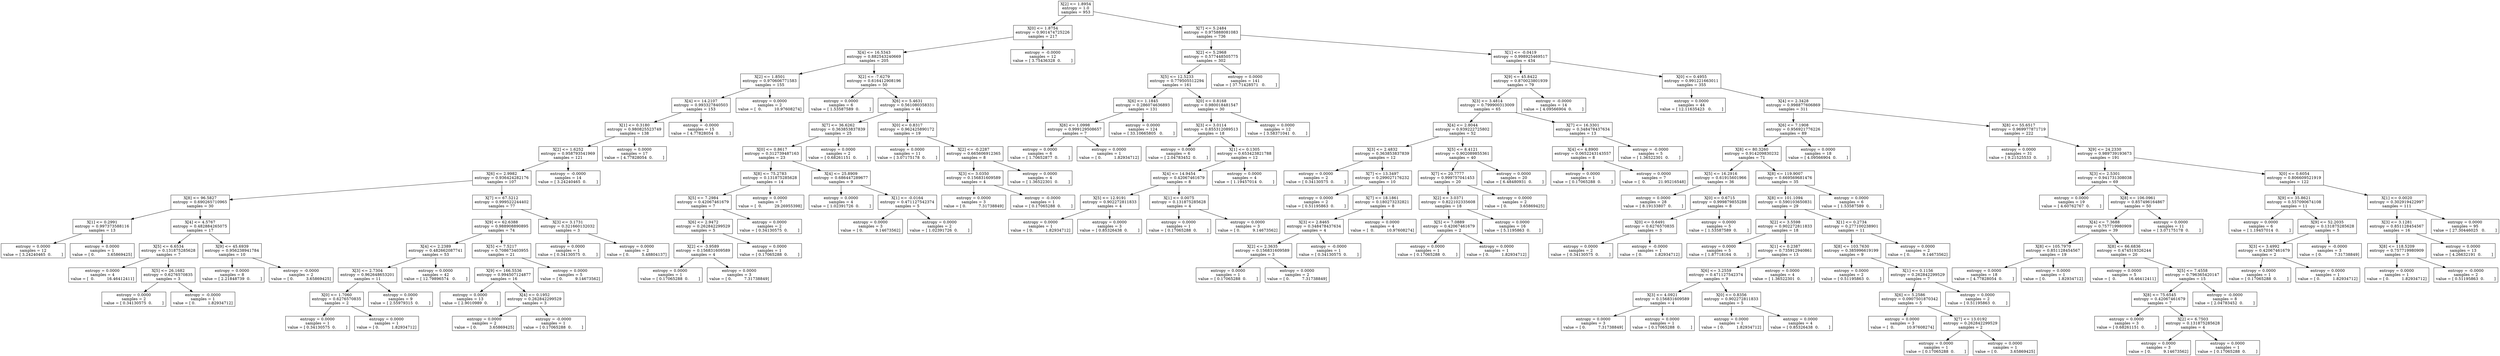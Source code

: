 digraph Tree {
0 [label="X[2] <= 1.8954\nentropy = 1.0\nsamples = 953", shape="box"] ;
1 [label="X[0] <= 1.8754\nentropy = 0.901474725226\nsamples = 217", shape="box"] ;
0 -> 1 ;
2 [label="X[4] <= 16.5343\nentropy = 0.882543240669\nsamples = 205", shape="box"] ;
1 -> 2 ;
3 [label="X[2] <= 1.8501\nentropy = 0.970606771583\nsamples = 155", shape="box"] ;
2 -> 3 ;
4 [label="X[4] <= 14.2107\nentropy = 0.993327840503\nsamples = 153", shape="box"] ;
3 -> 4 ;
5 [label="X[1] <= 0.3180\nentropy = 0.980825523749\nsamples = 138", shape="box"] ;
4 -> 5 ;
6 [label="X[2] <= 1.6252\nentropy = 0.958793541969\nsamples = 121", shape="box"] ;
5 -> 6 ;
7 [label="X[6] <= 2.9982\nentropy = 0.936424282176\nsamples = 107", shape="box"] ;
6 -> 7 ;
8 [label="X[8] <= 96.5827\nentropy = 0.690265710965\nsamples = 30", shape="box"] ;
7 -> 8 ;
9 [label="X[1] <= 0.2991\nentropy = 0.997373588116\nsamples = 13", shape="box"] ;
8 -> 9 ;
10 [label="entropy = 0.0000\nsamples = 12\nvalue = [ 3.24240465  0.        ]", shape="box"] ;
9 -> 10 ;
11 [label="entropy = 0.0000\nsamples = 1\nvalue = [ 0.          3.65869425]", shape="box"] ;
9 -> 11 ;
12 [label="X[4] <= 4.5767\nentropy = 0.482884265075\nsamples = 17", shape="box"] ;
8 -> 12 ;
13 [label="X[5] <= 6.6534\nentropy = 0.131875285628\nsamples = 7", shape="box"] ;
12 -> 13 ;
14 [label="entropy = 0.0000\nsamples = 4\nvalue = [  0.          16.46412411]", shape="box"] ;
13 -> 14 ;
15 [label="X[5] <= 26.1682\nentropy = 0.6276570835\nsamples = 3", shape="box"] ;
13 -> 15 ;
16 [label="entropy = 0.0000\nsamples = 2\nvalue = [ 0.34130575  0.        ]", shape="box"] ;
15 -> 16 ;
17 [label="entropy = -0.0000\nsamples = 1\nvalue = [ 0.          1.82934712]", shape="box"] ;
15 -> 17 ;
18 [label="X[9] <= 45.6939\nentropy = 0.956238941784\nsamples = 10", shape="box"] ;
12 -> 18 ;
19 [label="entropy = 0.0000\nsamples = 8\nvalue = [ 2.21848739  0.        ]", shape="box"] ;
18 -> 19 ;
20 [label="entropy = -0.0000\nsamples = 2\nvalue = [ 0.          3.65869425]", shape="box"] ;
18 -> 20 ;
21 [label="X[7] <= 67.5212\nentropy = 0.999522244402\nsamples = 77", shape="box"] ;
7 -> 21 ;
22 [label="X[9] <= 62.6388\nentropy = 0.988908890895\nsamples = 74", shape="box"] ;
21 -> 22 ;
23 [label="X[4] <= 2.2389\nentropy = 0.482662087741\nsamples = 53", shape="box"] ;
22 -> 23 ;
24 [label="X[3] <= 2.7304\nentropy = 0.962648653201\nsamples = 11", shape="box"] ;
23 -> 24 ;
25 [label="X[0] <= 1.7060\nentropy = 0.6276570835\nsamples = 2", shape="box"] ;
24 -> 25 ;
26 [label="entropy = 0.0000\nsamples = 1\nvalue = [ 0.34130575  0.        ]", shape="box"] ;
25 -> 26 ;
27 [label="entropy = 0.0000\nsamples = 1\nvalue = [ 0.          1.82934712]", shape="box"] ;
25 -> 27 ;
28 [label="entropy = 0.0000\nsamples = 9\nvalue = [ 2.55979315  0.        ]", shape="box"] ;
24 -> 28 ;
29 [label="entropy = 0.0000\nsamples = 42\nvalue = [ 12.79896574   0.        ]", shape="box"] ;
23 -> 29 ;
30 [label="X[5] <= 7.5217\nentropy = 0.708673403955\nsamples = 21", shape="box"] ;
22 -> 30 ;
31 [label="X[9] <= 166.5536\nentropy = 0.994507124877\nsamples = 16", shape="box"] ;
30 -> 31 ;
32 [label="entropy = 0.0000\nsamples = 13\nvalue = [ 2.9010989  0.       ]", shape="box"] ;
31 -> 32 ;
33 [label="X[4] <= 0.1952\nentropy = 0.262842299529\nsamples = 3", shape="box"] ;
31 -> 33 ;
34 [label="entropy = 0.0000\nsamples = 2\nvalue = [ 0.          3.65869425]", shape="box"] ;
33 -> 34 ;
35 [label="entropy = -0.0000\nsamples = 1\nvalue = [ 0.17065288  0.        ]", shape="box"] ;
33 -> 35 ;
36 [label="entropy = 0.0000\nsamples = 5\nvalue = [ 0.          9.14673562]", shape="box"] ;
30 -> 36 ;
37 [label="X[3] <= 3.1731\nentropy = 0.321660132032\nsamples = 3", shape="box"] ;
21 -> 37 ;
38 [label="entropy = 0.0000\nsamples = 1\nvalue = [ 0.34130575  0.        ]", shape="box"] ;
37 -> 38 ;
39 [label="entropy = 0.0000\nsamples = 2\nvalue = [ 0.          5.48804137]", shape="box"] ;
37 -> 39 ;
40 [label="entropy = -0.0000\nsamples = 14\nvalue = [ 3.24240465  0.        ]", shape="box"] ;
6 -> 40 ;
41 [label="entropy = 0.0000\nsamples = 17\nvalue = [ 4.77828054  0.        ]", shape="box"] ;
5 -> 41 ;
42 [label="entropy = -0.0000\nsamples = 15\nvalue = [ 4.77828054  0.        ]", shape="box"] ;
4 -> 42 ;
43 [label="entropy = 0.0000\nsamples = 2\nvalue = [  0.          10.97608274]", shape="box"] ;
3 -> 43 ;
44 [label="X[2] <= -7.6279\nentropy = 0.616412908196\nsamples = 50", shape="box"] ;
2 -> 44 ;
45 [label="entropy = 0.0000\nsamples = 6\nvalue = [ 1.53587589  0.        ]", shape="box"] ;
44 -> 45 ;
46 [label="X[6] <= 5.4631\nentropy = 0.561080358331\nsamples = 44", shape="box"] ;
44 -> 46 ;
47 [label="X[7] <= 36.6262\nentropy = 0.363853837839\nsamples = 25", shape="box"] ;
46 -> 47 ;
48 [label="X[0] <= 0.8617\nentropy = 0.312739487163\nsamples = 23", shape="box"] ;
47 -> 48 ;
49 [label="X[8] <= 75.2783\nentropy = 0.131875285628\nsamples = 14", shape="box"] ;
48 -> 49 ;
50 [label="X[5] <= 7.2984\nentropy = 0.42067461679\nsamples = 7", shape="box"] ;
49 -> 50 ;
51 [label="X[6] <= 2.9472\nentropy = 0.262842299529\nsamples = 5", shape="box"] ;
50 -> 51 ;
52 [label="X[2] <= -3.9589\nentropy = 0.156831609589\nsamples = 4", shape="box"] ;
51 -> 52 ;
53 [label="entropy = 0.0000\nsamples = 1\nvalue = [ 0.17065288  0.        ]", shape="box"] ;
52 -> 53 ;
54 [label="entropy = 0.0000\nsamples = 3\nvalue = [ 0.          7.31738849]", shape="box"] ;
52 -> 54 ;
55 [label="entropy = 0.0000\nsamples = 1\nvalue = [ 0.17065288  0.        ]", shape="box"] ;
51 -> 55 ;
56 [label="entropy = 0.0000\nsamples = 2\nvalue = [ 0.34130575  0.        ]", shape="box"] ;
50 -> 56 ;
57 [label="entropy = 0.0000\nsamples = 7\nvalue = [  0.          29.26955398]", shape="box"] ;
49 -> 57 ;
58 [label="X[4] <= 25.8909\nentropy = 0.686447289677\nsamples = 9", shape="box"] ;
48 -> 58 ;
59 [label="entropy = 0.0000\nsamples = 4\nvalue = [ 1.02391726  0.        ]", shape="box"] ;
58 -> 59 ;
60 [label="X[1] <= -0.0164\nentropy = 0.471127542374\nsamples = 5", shape="box"] ;
58 -> 60 ;
61 [label="entropy = 0.0000\nsamples = 3\nvalue = [ 0.          9.14673562]", shape="box"] ;
60 -> 61 ;
62 [label="entropy = 0.0000\nsamples = 2\nvalue = [ 1.02391726  0.        ]", shape="box"] ;
60 -> 62 ;
63 [label="entropy = 0.0000\nsamples = 2\nvalue = [ 0.68261151  0.        ]", shape="box"] ;
47 -> 63 ;
64 [label="X[0] <= 0.8317\nentropy = 0.962425890172\nsamples = 19", shape="box"] ;
46 -> 64 ;
65 [label="entropy = 0.0000\nsamples = 11\nvalue = [ 3.07175178  0.        ]", shape="box"] ;
64 -> 65 ;
66 [label="X[2] <= -0.2287\nentropy = 0.665606912365\nsamples = 8", shape="box"] ;
64 -> 66 ;
67 [label="X[3] <= 3.0350\nentropy = 0.156831609589\nsamples = 4", shape="box"] ;
66 -> 67 ;
68 [label="entropy = 0.0000\nsamples = 3\nvalue = [ 0.          7.31738849]", shape="box"] ;
67 -> 68 ;
69 [label="entropy = -0.0000\nsamples = 1\nvalue = [ 0.17065288  0.        ]", shape="box"] ;
67 -> 69 ;
70 [label="entropy = 0.0000\nsamples = 4\nvalue = [ 1.36522301  0.        ]", shape="box"] ;
66 -> 70 ;
71 [label="entropy = -0.0000\nsamples = 12\nvalue = [ 3.75436328  0.        ]", shape="box"] ;
1 -> 71 ;
72 [label="X[7] <= 5.2484\nentropy = 0.975888081083\nsamples = 736", shape="box"] ;
0 -> 72 ;
73 [label="X[2] <= 5.2968\nentropy = 0.577448505775\nsamples = 302", shape="box"] ;
72 -> 73 ;
74 [label="X[5] <= 12.5233\nentropy = 0.779505512294\nsamples = 161", shape="box"] ;
73 -> 74 ;
75 [label="X[6] <= 1.1845\nentropy = 0.286074636893\nsamples = 131", shape="box"] ;
74 -> 75 ;
76 [label="X[6] <= 1.0998\nentropy = 0.999129508657\nsamples = 7", shape="box"] ;
75 -> 76 ;
77 [label="entropy = 0.0000\nsamples = 6\nvalue = [ 1.70652877  0.        ]", shape="box"] ;
76 -> 77 ;
78 [label="entropy = 0.0000\nsamples = 1\nvalue = [ 0.          1.82934712]", shape="box"] ;
76 -> 78 ;
79 [label="entropy = 0.0000\nsamples = 124\nvalue = [ 33.10665805   0.        ]", shape="box"] ;
75 -> 79 ;
80 [label="X[0] <= 0.8168\nentropy = 0.980018481547\nsamples = 30", shape="box"] ;
74 -> 80 ;
81 [label="X[3] <= 3.0114\nentropy = 0.855312089513\nsamples = 18", shape="box"] ;
80 -> 81 ;
82 [label="entropy = 0.0000\nsamples = 6\nvalue = [ 2.04783452  0.        ]", shape="box"] ;
81 -> 82 ;
83 [label="X[1] <= 0.1305\nentropy = 0.653423821788\nsamples = 12", shape="box"] ;
81 -> 83 ;
84 [label="X[4] <= 14.9454\nentropy = 0.42067461679\nsamples = 8", shape="box"] ;
83 -> 84 ;
85 [label="X[5] <= 12.9191\nentropy = 0.902272811833\nsamples = 4", shape="box"] ;
84 -> 85 ;
86 [label="entropy = 0.0000\nsamples = 1\nvalue = [ 0.          1.82934712]", shape="box"] ;
85 -> 86 ;
87 [label="entropy = 0.0000\nsamples = 3\nvalue = [ 0.85326438  0.        ]", shape="box"] ;
85 -> 87 ;
88 [label="X[1] <= 0.0075\nentropy = 0.131875285628\nsamples = 4", shape="box"] ;
84 -> 88 ;
89 [label="entropy = 0.0000\nsamples = 1\nvalue = [ 0.17065288  0.        ]", shape="box"] ;
88 -> 89 ;
90 [label="entropy = 0.0000\nsamples = 3\nvalue = [ 0.          9.14673562]", shape="box"] ;
88 -> 90 ;
91 [label="entropy = 0.0000\nsamples = 4\nvalue = [ 1.19457014  0.        ]", shape="box"] ;
83 -> 91 ;
92 [label="entropy = 0.0000\nsamples = 12\nvalue = [ 3.58371041  0.        ]", shape="box"] ;
80 -> 92 ;
93 [label="entropy = 0.0000\nsamples = 141\nvalue = [ 37.71428571   0.        ]", shape="box"] ;
73 -> 93 ;
94 [label="X[1] <= -0.0419\nentropy = 0.998925469517\nsamples = 434", shape="box"] ;
72 -> 94 ;
95 [label="X[9] <= 45.8422\nentropy = 0.870023801939\nsamples = 79", shape="box"] ;
94 -> 95 ;
96 [label="X[3] <= 3.4814\nentropy = 0.799900313009\nsamples = 65", shape="box"] ;
95 -> 96 ;
97 [label="X[4] <= 2.8044\nentropy = 0.939222725802\nsamples = 52", shape="box"] ;
96 -> 97 ;
98 [label="X[3] <= 2.4832\nentropy = 0.363853837839\nsamples = 12", shape="box"] ;
97 -> 98 ;
99 [label="entropy = 0.0000\nsamples = 2\nvalue = [ 0.34130575  0.        ]", shape="box"] ;
98 -> 99 ;
100 [label="X[7] <= 13.3497\nentropy = 0.299027176232\nsamples = 10", shape="box"] ;
98 -> 100 ;
101 [label="entropy = 0.0000\nsamples = 2\nvalue = [ 0.51195863  0.        ]", shape="box"] ;
100 -> 101 ;
102 [label="X[7] <= 18.1861\nentropy = 0.180273232821\nsamples = 8", shape="box"] ;
100 -> 102 ;
103 [label="X[3] <= 2.8465\nentropy = 0.348478437634\nsamples = 4", shape="box"] ;
102 -> 103 ;
104 [label="X[2] <= 2.3635\nentropy = 0.156831609589\nsamples = 3", shape="box"] ;
103 -> 104 ;
105 [label="entropy = 0.0000\nsamples = 1\nvalue = [ 0.17065288  0.        ]", shape="box"] ;
104 -> 105 ;
106 [label="entropy = 0.0000\nsamples = 2\nvalue = [ 0.          7.31738849]", shape="box"] ;
104 -> 106 ;
107 [label="entropy = -0.0000\nsamples = 1\nvalue = [ 0.34130575  0.        ]", shape="box"] ;
103 -> 107 ;
108 [label="entropy = 0.0000\nsamples = 4\nvalue = [  0.          10.97608274]", shape="box"] ;
102 -> 108 ;
109 [label="X[5] <= 8.4121\nentropy = 0.902089855361\nsamples = 40", shape="box"] ;
97 -> 109 ;
110 [label="X[7] <= 20.7777\nentropy = 0.999757041453\nsamples = 20", shape="box"] ;
109 -> 110 ;
111 [label="X[2] <= 3.0371\nentropy = 0.822102335608\nsamples = 18", shape="box"] ;
110 -> 111 ;
112 [label="X[5] <= 7.0889\nentropy = 0.42067461679\nsamples = 2", shape="box"] ;
111 -> 112 ;
113 [label="entropy = 0.0000\nsamples = 1\nvalue = [ 0.17065288  0.        ]", shape="box"] ;
112 -> 113 ;
114 [label="entropy = 0.0000\nsamples = 1\nvalue = [ 0.          1.82934712]", shape="box"] ;
112 -> 114 ;
115 [label="entropy = 0.0000\nsamples = 16\nvalue = [ 5.1195863  0.       ]", shape="box"] ;
111 -> 115 ;
116 [label="entropy = 0.0000\nsamples = 2\nvalue = [ 0.          3.65869425]", shape="box"] ;
110 -> 116 ;
117 [label="entropy = 0.0000\nsamples = 20\nvalue = [ 6.48480931  0.        ]", shape="box"] ;
109 -> 117 ;
118 [label="X[7] <= 16.3301\nentropy = 0.348478437634\nsamples = 13", shape="box"] ;
96 -> 118 ;
119 [label="X[4] <= 4.8900\nentropy = 0.0652243143557\nsamples = 8", shape="box"] ;
118 -> 119 ;
120 [label="entropy = 0.0000\nsamples = 1\nvalue = [ 0.17065288  0.        ]", shape="box"] ;
119 -> 120 ;
121 [label="entropy = 0.0000\nsamples = 7\nvalue = [  0.          21.95216548]", shape="box"] ;
119 -> 121 ;
122 [label="entropy = -0.0000\nsamples = 5\nvalue = [ 1.36522301  0.        ]", shape="box"] ;
118 -> 122 ;
123 [label="entropy = -0.0000\nsamples = 14\nvalue = [ 4.09566904  0.        ]", shape="box"] ;
95 -> 123 ;
124 [label="X[0] <= 0.4955\nentropy = 0.991221663011\nsamples = 355", shape="box"] ;
94 -> 124 ;
125 [label="entropy = 0.0000\nsamples = 44\nvalue = [ 12.11635423   0.        ]", shape="box"] ;
124 -> 125 ;
126 [label="X[4] <= 2.3428\nentropy = 0.998877606869\nsamples = 311", shape="box"] ;
124 -> 126 ;
127 [label="X[6] <= 7.1908\nentropy = 0.956921776226\nsamples = 89", shape="box"] ;
126 -> 127 ;
128 [label="X[8] <= 80.3260\nentropy = 0.914209830232\nsamples = 71", shape="box"] ;
127 -> 128 ;
129 [label="X[5] <= 16.2916\nentropy = 0.61915601966\nsamples = 36", shape="box"] ;
128 -> 129 ;
130 [label="entropy = 0.0000\nsamples = 28\nvalue = [ 8.19133807  0.        ]", shape="box"] ;
129 -> 130 ;
131 [label="X[0] <= 0.6715\nentropy = 0.999879855288\nsamples = 8", shape="box"] ;
129 -> 131 ;
132 [label="X[0] <= 0.6491\nentropy = 0.6276570835\nsamples = 3", shape="box"] ;
131 -> 132 ;
133 [label="entropy = 0.0000\nsamples = 2\nvalue = [ 0.34130575  0.        ]", shape="box"] ;
132 -> 133 ;
134 [label="entropy = -0.0000\nsamples = 1\nvalue = [ 0.          1.82934712]", shape="box"] ;
132 -> 134 ;
135 [label="entropy = 0.0000\nsamples = 5\nvalue = [ 1.53587589  0.        ]", shape="box"] ;
131 -> 135 ;
136 [label="X[8] <= 119.9007\nentropy = 0.669569681476\nsamples = 35", shape="box"] ;
128 -> 136 ;
137 [label="X[8] <= 101.1094\nentropy = 0.590103650831\nsamples = 29", shape="box"] ;
136 -> 137 ;
138 [label="X[2] <= 3.5598\nentropy = 0.902272811833\nsamples = 18", shape="box"] ;
137 -> 138 ;
139 [label="entropy = 0.0000\nsamples = 5\nvalue = [ 1.87718164  0.        ]", shape="box"] ;
138 -> 139 ;
140 [label="X[1] <= 0.2387\nentropy = 0.735912940861\nsamples = 13", shape="box"] ;
138 -> 140 ;
141 [label="X[6] <= 3.2559\nentropy = 0.471127542374\nsamples = 9", shape="box"] ;
140 -> 141 ;
142 [label="X[3] <= 4.0921\nentropy = 0.156831609589\nsamples = 4", shape="box"] ;
141 -> 142 ;
143 [label="entropy = 0.0000\nsamples = 3\nvalue = [ 0.          7.31738849]", shape="box"] ;
142 -> 143 ;
144 [label="entropy = 0.0000\nsamples = 1\nvalue = [ 0.17065288  0.        ]", shape="box"] ;
142 -> 144 ;
145 [label="X[0] <= 0.8356\nentropy = 0.902272811833\nsamples = 5", shape="box"] ;
141 -> 145 ;
146 [label="entropy = 0.0000\nsamples = 1\nvalue = [ 0.          1.82934712]", shape="box"] ;
145 -> 146 ;
147 [label="entropy = 0.0000\nsamples = 4\nvalue = [ 0.85326438  0.        ]", shape="box"] ;
145 -> 147 ;
148 [label="entropy = 0.0000\nsamples = 4\nvalue = [ 1.36522301  0.        ]", shape="box"] ;
140 -> 148 ;
149 [label="X[1] <= 0.2734\nentropy = 0.277100238901\nsamples = 11", shape="box"] ;
137 -> 149 ;
150 [label="X[8] <= 103.7630\nentropy = 0.385996619199\nsamples = 9", shape="box"] ;
149 -> 150 ;
151 [label="entropy = 0.0000\nsamples = 2\nvalue = [ 0.51195863  0.        ]", shape="box"] ;
150 -> 151 ;
152 [label="X[1] <= 0.1156\nentropy = 0.262842299529\nsamples = 7", shape="box"] ;
150 -> 152 ;
153 [label="X[6] <= 5.2586\nentropy = 0.0907501870342\nsamples = 5", shape="box"] ;
152 -> 153 ;
154 [label="entropy = 0.0000\nsamples = 3\nvalue = [  0.          10.97608274]", shape="box"] ;
153 -> 154 ;
155 [label="X[7] <= 13.0192\nentropy = 0.262842299529\nsamples = 2", shape="box"] ;
153 -> 155 ;
156 [label="entropy = 0.0000\nsamples = 1\nvalue = [ 0.17065288  0.        ]", shape="box"] ;
155 -> 156 ;
157 [label="entropy = 0.0000\nsamples = 1\nvalue = [ 0.          3.65869425]", shape="box"] ;
155 -> 157 ;
158 [label="entropy = 0.0000\nsamples = 2\nvalue = [ 0.51195863  0.        ]", shape="box"] ;
152 -> 158 ;
159 [label="entropy = 0.0000\nsamples = 2\nvalue = [ 0.          9.14673562]", shape="box"] ;
149 -> 159 ;
160 [label="entropy = 0.0000\nsamples = 6\nvalue = [ 1.53587589  0.        ]", shape="box"] ;
136 -> 160 ;
161 [label="entropy = 0.0000\nsamples = 18\nvalue = [ 4.09566904  0.        ]", shape="box"] ;
127 -> 161 ;
162 [label="X[8] <= 55.6517\nentropy = 0.969977871719\nsamples = 222", shape="box"] ;
126 -> 162 ;
163 [label="entropy = 0.0000\nsamples = 31\nvalue = [ 9.21525533  0.        ]", shape="box"] ;
162 -> 163 ;
164 [label="X[9] <= 24.2330\nentropy = 0.989739193673\nsamples = 191", shape="box"] ;
162 -> 164 ;
165 [label="X[3] <= 2.5301\nentropy = 0.941731308038\nsamples = 69", shape="box"] ;
164 -> 165 ;
166 [label="entropy = 0.0000\nsamples = 19\nvalue = [ 4.60762767  0.        ]", shape="box"] ;
165 -> 166 ;
167 [label="X[8] <= 106.0961\nentropy = 0.857496164867\nsamples = 50", shape="box"] ;
165 -> 167 ;
168 [label="X[4] <= 7.3688\nentropy = 0.757719980909\nsamples = 39", shape="box"] ;
167 -> 168 ;
169 [label="X[8] <= 105.7970\nentropy = 0.851128454567\nsamples = 19", shape="box"] ;
168 -> 169 ;
170 [label="entropy = 0.0000\nsamples = 18\nvalue = [ 4.77828054  0.        ]", shape="box"] ;
169 -> 170 ;
171 [label="entropy = 0.0000\nsamples = 1\nvalue = [ 0.          1.82934712]", shape="box"] ;
169 -> 171 ;
172 [label="X[8] <= 66.6836\nentropy = 0.474519326244\nsamples = 20", shape="box"] ;
168 -> 172 ;
173 [label="entropy = 0.0000\nsamples = 5\nvalue = [  0.          16.46412411]", shape="box"] ;
172 -> 173 ;
174 [label="X[5] <= 7.4558\nentropy = 0.796365420147\nsamples = 15", shape="box"] ;
172 -> 174 ;
175 [label="X[8] <= 75.6545\nentropy = 0.42067461679\nsamples = 7", shape="box"] ;
174 -> 175 ;
176 [label="entropy = 0.0000\nsamples = 3\nvalue = [ 0.68261151  0.        ]", shape="box"] ;
175 -> 176 ;
177 [label="X[2] <= 6.7503\nentropy = 0.131875285628\nsamples = 4", shape="box"] ;
175 -> 177 ;
178 [label="entropy = 0.0000\nsamples = 3\nvalue = [ 0.          9.14673562]", shape="box"] ;
177 -> 178 ;
179 [label="entropy = 0.0000\nsamples = 1\nvalue = [ 0.17065288  0.        ]", shape="box"] ;
177 -> 179 ;
180 [label="entropy = -0.0000\nsamples = 8\nvalue = [ 2.04783452  0.        ]", shape="box"] ;
174 -> 180 ;
181 [label="entropy = 0.0000\nsamples = 11\nvalue = [ 3.07175178  0.        ]", shape="box"] ;
167 -> 181 ;
182 [label="X[0] <= 0.6054\nentropy = 0.806609521919\nsamples = 122", shape="box"] ;
164 -> 182 ;
183 [label="X[9] <= 35.8621\nentropy = 0.557090674108\nsamples = 11", shape="box"] ;
182 -> 183 ;
184 [label="entropy = 0.0000\nsamples = 6\nvalue = [ 1.19457014  0.        ]", shape="box"] ;
183 -> 184 ;
185 [label="X[9] <= 52.2035\nentropy = 0.131875285628\nsamples = 5", shape="box"] ;
183 -> 185 ;
186 [label="X[3] <= 3.4992\nentropy = 0.42067461679\nsamples = 2", shape="box"] ;
185 -> 186 ;
187 [label="entropy = 0.0000\nsamples = 1\nvalue = [ 0.17065288  0.        ]", shape="box"] ;
186 -> 187 ;
188 [label="entropy = 0.0000\nsamples = 1\nvalue = [ 0.          1.82934712]", shape="box"] ;
186 -> 188 ;
189 [label="entropy = -0.0000\nsamples = 3\nvalue = [ 0.          7.31738849]", shape="box"] ;
185 -> 189 ;
190 [label="X[1] <= 0.0020\nentropy = 0.302919422997\nsamples = 111", shape="box"] ;
182 -> 190 ;
191 [label="X[3] <= 3.1281\nentropy = 0.851128454567\nsamples = 16", shape="box"] ;
190 -> 191 ;
192 [label="X[8] <= 118.5209\nentropy = 0.757719980909\nsamples = 3", shape="box"] ;
191 -> 192 ;
193 [label="entropy = 0.0000\nsamples = 1\nvalue = [ 0.          1.82934712]", shape="box"] ;
192 -> 193 ;
194 [label="entropy = -0.0000\nsamples = 2\nvalue = [ 0.51195863  0.        ]", shape="box"] ;
192 -> 194 ;
195 [label="entropy = 0.0000\nsamples = 13\nvalue = [ 4.26632191  0.        ]", shape="box"] ;
191 -> 195 ;
196 [label="entropy = 0.0000\nsamples = 95\nvalue = [ 27.30446025   0.        ]", shape="box"] ;
190 -> 196 ;
}